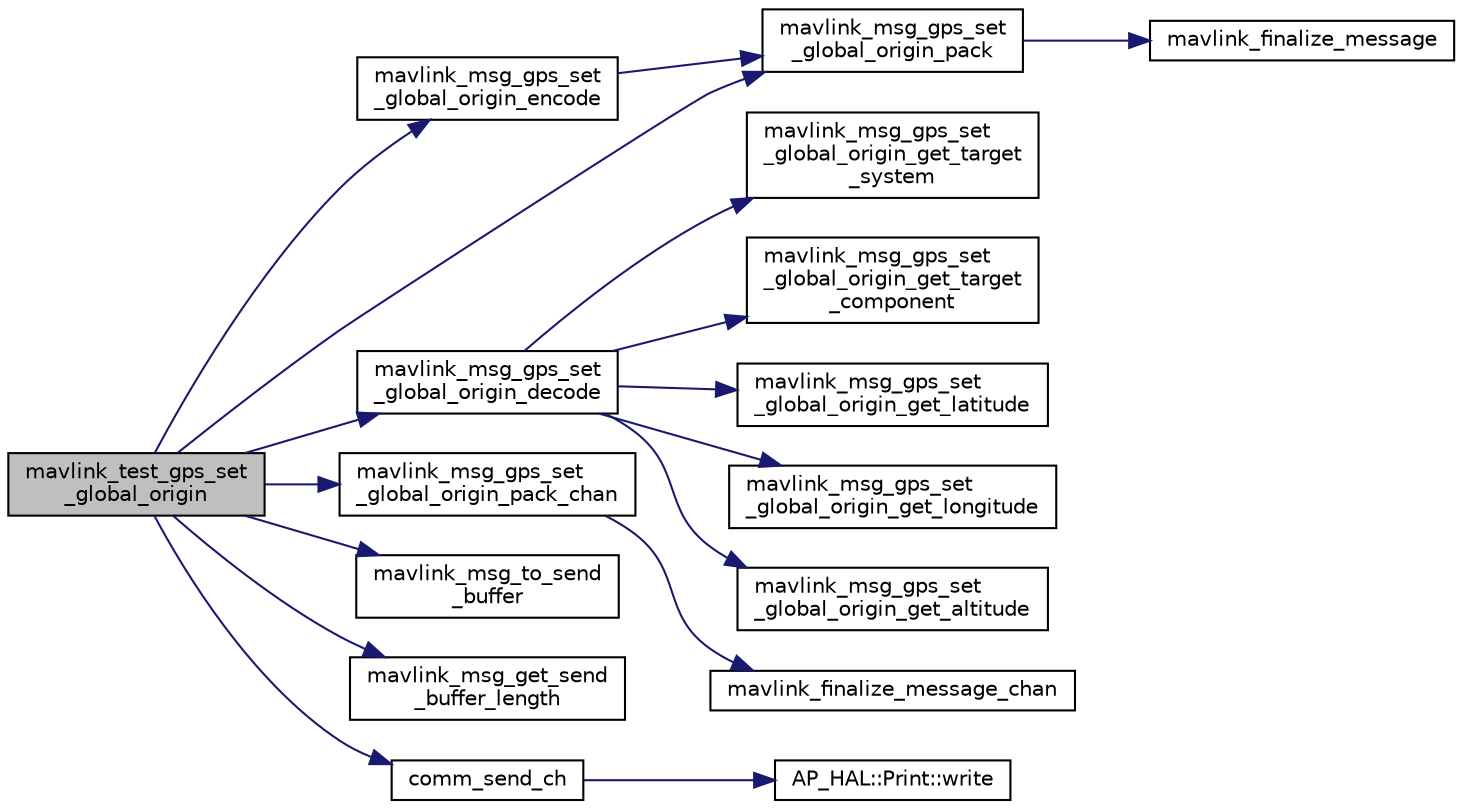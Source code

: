 digraph "mavlink_test_gps_set_global_origin"
{
 // INTERACTIVE_SVG=YES
  edge [fontname="Helvetica",fontsize="10",labelfontname="Helvetica",labelfontsize="10"];
  node [fontname="Helvetica",fontsize="10",shape=record];
  rankdir="LR";
  Node1 [label="mavlink_test_gps_set\l_global_origin",height=0.2,width=0.4,color="black", fillcolor="grey75", style="filled" fontcolor="black"];
  Node1 -> Node2 [color="midnightblue",fontsize="10",style="solid",fontname="Helvetica"];
  Node2 [label="mavlink_msg_gps_set\l_global_origin_encode",height=0.2,width=0.4,color="black", fillcolor="white", style="filled",URL="$mavlink__msg__gps__set__global__origin_8h.html#ac31fc8af9b5af1bdd34d433dd57bcd49",tooltip="Encode a gps_set_global_origin struct into a message. "];
  Node2 -> Node3 [color="midnightblue",fontsize="10",style="solid",fontname="Helvetica"];
  Node3 [label="mavlink_msg_gps_set\l_global_origin_pack",height=0.2,width=0.4,color="black", fillcolor="white", style="filled",URL="$mavlink__msg__gps__set__global__origin_8h.html#a48eae98bff92c33bf53d775219433146",tooltip="Pack a gps_set_global_origin message. "];
  Node3 -> Node4 [color="midnightblue",fontsize="10",style="solid",fontname="Helvetica"];
  Node4 [label="mavlink_finalize_message",height=0.2,width=0.4,color="black", fillcolor="white", style="filled",URL="$v0_89_2mavlink__helpers_8h.html#af3bea083c5ec83f5b6570b2bd4a817d0",tooltip="Finalize a MAVLink message with MAVLINK_COMM_0 as default channel. "];
  Node1 -> Node5 [color="midnightblue",fontsize="10",style="solid",fontname="Helvetica"];
  Node5 [label="mavlink_msg_gps_set\l_global_origin_decode",height=0.2,width=0.4,color="black", fillcolor="white", style="filled",URL="$mavlink__msg__gps__set__global__origin_8h.html#af0947dc3d6f36b64e825a882c21e3fb8",tooltip="Decode a gps_set_global_origin message into a struct. "];
  Node5 -> Node6 [color="midnightblue",fontsize="10",style="solid",fontname="Helvetica"];
  Node6 [label="mavlink_msg_gps_set\l_global_origin_get_target\l_system",height=0.2,width=0.4,color="black", fillcolor="white", style="filled",URL="$mavlink__msg__gps__set__global__origin_8h.html#a5deab68cede7b7ab869ac82b82d6f977",tooltip="Send a gps_set_global_origin message. "];
  Node5 -> Node7 [color="midnightblue",fontsize="10",style="solid",fontname="Helvetica"];
  Node7 [label="mavlink_msg_gps_set\l_global_origin_get_target\l_component",height=0.2,width=0.4,color="black", fillcolor="white", style="filled",URL="$mavlink__msg__gps__set__global__origin_8h.html#a1a880c0dbd0809645441cdb51078bd59",tooltip="Get field target_component from gps_set_global_origin message. "];
  Node5 -> Node8 [color="midnightblue",fontsize="10",style="solid",fontname="Helvetica"];
  Node8 [label="mavlink_msg_gps_set\l_global_origin_get_latitude",height=0.2,width=0.4,color="black", fillcolor="white", style="filled",URL="$mavlink__msg__gps__set__global__origin_8h.html#a8a8348a3370bb8919556ee097fa73994",tooltip="Get field latitude from gps_set_global_origin message. "];
  Node5 -> Node9 [color="midnightblue",fontsize="10",style="solid",fontname="Helvetica"];
  Node9 [label="mavlink_msg_gps_set\l_global_origin_get_longitude",height=0.2,width=0.4,color="black", fillcolor="white", style="filled",URL="$mavlink__msg__gps__set__global__origin_8h.html#abe0174f15f1d9c6f035b3c7575bc6fe7",tooltip="Get field longitude from gps_set_global_origin message. "];
  Node5 -> Node10 [color="midnightblue",fontsize="10",style="solid",fontname="Helvetica"];
  Node10 [label="mavlink_msg_gps_set\l_global_origin_get_altitude",height=0.2,width=0.4,color="black", fillcolor="white", style="filled",URL="$mavlink__msg__gps__set__global__origin_8h.html#a6e3c0925cb7d0bf800f514617ffc430c",tooltip="Get field altitude from gps_set_global_origin message. "];
  Node1 -> Node3 [color="midnightblue",fontsize="10",style="solid",fontname="Helvetica"];
  Node1 -> Node11 [color="midnightblue",fontsize="10",style="solid",fontname="Helvetica"];
  Node11 [label="mavlink_msg_gps_set\l_global_origin_pack_chan",height=0.2,width=0.4,color="black", fillcolor="white", style="filled",URL="$mavlink__msg__gps__set__global__origin_8h.html#a95825bd8da7e0bb22a2dd495bfc3d0ee",tooltip="Pack a gps_set_global_origin message on a channel. "];
  Node11 -> Node12 [color="midnightblue",fontsize="10",style="solid",fontname="Helvetica"];
  Node12 [label="mavlink_finalize_message_chan",height=0.2,width=0.4,color="black", fillcolor="white", style="filled",URL="$v0_89_2mavlink__helpers_8h.html#aa66131138fc02101dcc73b4b556ab422",tooltip="Finalize a MAVLink message with channel assignment. "];
  Node1 -> Node13 [color="midnightblue",fontsize="10",style="solid",fontname="Helvetica"];
  Node13 [label="mavlink_msg_to_send\l_buffer",height=0.2,width=0.4,color="black", fillcolor="white", style="filled",URL="$v0_89_2mavlink__helpers_8h.html#afea0a9befa84822fd62c2899ea0d849e",tooltip="Pack a message to send it over a serial byte stream. "];
  Node1 -> Node14 [color="midnightblue",fontsize="10",style="solid",fontname="Helvetica"];
  Node14 [label="mavlink_msg_get_send\l_buffer_length",height=0.2,width=0.4,color="black", fillcolor="white", style="filled",URL="$v0_89_2protocol_8h.html#aa86c08f27aabb7a2e12a67f189f590c8",tooltip="Get the required buffer size for this message. "];
  Node1 -> Node15 [color="midnightblue",fontsize="10",style="solid",fontname="Helvetica"];
  Node15 [label="comm_send_ch",height=0.2,width=0.4,color="black", fillcolor="white", style="filled",URL="$GCS__MAVLink_8h.html#ab753873a1ee10adedd0ce246311468f8"];
  Node15 -> Node16 [color="midnightblue",fontsize="10",style="solid",fontname="Helvetica"];
  Node16 [label="AP_HAL::Print::write",height=0.2,width=0.4,color="black", fillcolor="white", style="filled",URL="$classAP__HAL_1_1Print.html#acc65391952a43334f8f5c9bef341f501"];
}
